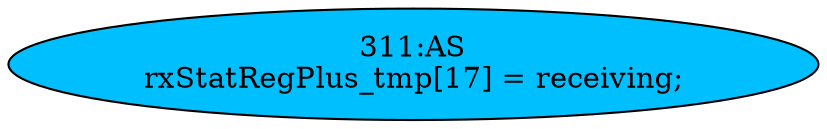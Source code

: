 strict digraph "" {
	node [label="\N"];
	"311:AS"	 [ast="<pyverilog.vparser.ast.Assign object at 0x7fd29a783e50>",
		def_var="['rxStatRegPlus_tmp']",
		fillcolor=deepskyblue,
		label="311:AS
rxStatRegPlus_tmp[17] = receiving;",
		statements="[]",
		style=filled,
		typ=Assign,
		use_var="['receiving']"];
}
